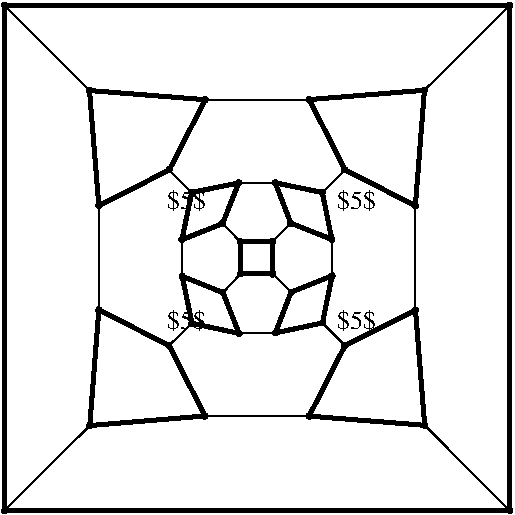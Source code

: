 #FIG 3.2
Portrait
Flush left
Inches
Letter  
100.00
Single
0
1200 2
# polyline
2 1 0 3 0 0 999 0 -1 0.000 0 0 0 0 0 2
	 7408 8904 7139 8375
# polyline
2 1 0 1 0 0 998 0 -1 4.000 0 0 0 0 0 2
	 8054 7975 7917 7839
# polyline
2 1 0 1 0 0 997 0 -1 4.000 0 0 0 0 0 2
	 8189 8905 7408 8904
# polyline
2 1 0 3 0 0 995 0 -1 0.000 0 0 0 0 0 2
	 8189 8905 8458 8377
# polyline
2 1 0 1 0 0 994 0 -1 4.000 0 0 0 0 0 2
	 8052 7458 7916 7595
# polyline
2 1 0 3 0 0 993 0 -1 0.000 0 0 0 0 0 2
	 9056 8974 8189 8905
# polyline
2 1 0 3 0 0 992 0 -1 0.000 0 0 0 0 0 2
	 7935 7155 8052 7458
# polyline
2 1 0 3 0 0 990 0 -1 0.000 0 0 0 0 0 2
	 8987 8110 9056 8974
# polyline
2 1 0 3 0 0 989 0 -1 0.000 0 0 0 0 0 2
	 8987 8110 8458 8377
# polyline
2 1 0 1 0 0 988 0 -1 4.000 0 0 0 0 0 2
	 7661 7156 7935 7155
# polyline
2 1 0 3 0 0 986 0 -1 0.000 0 0 0 0 0 2
	 7661 7156 7540 7461
# polyline
2 1 0 1 0 0 985 0 -1 4.000 0 0 0 0 0 2
	 8986 7327 8987 8110
# polyline
2 1 0 3 0 0 983 0 -1 0.000 0 0 0 0 0 2
	 8986 7327 8458 7058
# polyline
2 1 0 3 0 0 982 0 -1 0.000 0 0 0 0 0 2
	 7235 7582 7309 7228
# polyline
2 1 0 3 0 0 980 0 -1 0.000 0 0 0 0 0 2
	 7235 7582 7540 7461
# polyline
2 1 0 3 0 0 978 0 -1 0.000 0 0 0 0 0 2
	 9054 6461 8986 7327
# polyline
2 1 0 1 0 0 977 0 -1 4.000 0 0 0 0 0 2
	 7237 7856 7235 7582
# polyline
2 1 0 3 0 0 975 0 -1 0.000 0 0 0 0 0 2
	 7237 7856 7543 7979
# polyline
2 1 0 3 0 0 974 0 -1 0.000 0 0 0 0 0 2
	 8191 6531 9054 6461
# polyline
2 1 0 3 0 0 972 0 -1 0.000 0 0 0 0 0 2
	 8191 6531 8458 7058
# polyline
2 1 0 1 0 0 971 0 -1 4.000 0 0 0 0 0 2
	 7410 6532 8191 6531
# polyline
2 1 0 3 0 0 970 0 -1 0.000 0 0 0 0 0 2
	 7410 6532 7140 7059
# polyline
2 1 0 3 0 0 969 0 -1 0.000 0 0 0 0 0 2
	 7311 8209 7237 7856
# polyline
2 1 0 3 0 0 968 0 -1 0.000 0 0 0 0 0 2
	 6542 6463 7410 6532
# polyline
2 1 0 3 0 0 967 0 -1 0.000 0 0 0 0 0 2
	 7664 8285 7311 8209
# polyline
2 1 0 3 0 0 965 0 -1 0.000 0 0 0 0 0 2
	 7664 8285 7543 7979
# polyline
2 1 0 3 0 0 964 0 -1 0.000 0 0 0 0 0 2
	 6612 7327 6542 6463
# polyline
2 1 0 3 0 0 962 0 -1 0.000 0 0 0 0 0 2
	 6612 7327 7140 7059
# polyline
2 1 0 1 0 0 961 0 -1 4.000 0 0 0 0 0 2
	 7936 8281 7664 8285
# polyline
2 1 0 3 0 0 959 0 -1 0.000 0 0 0 0 0 2
	 7936 8281 8054 7975
# polyline
2 1 0 1 0 0 958 0 -1 4.000 0 0 0 0 0 2
	 6612 8109 6612 7327
# polyline
2 1 0 3 0 0 956 0 -1 0.000 0 0 0 0 0 2
	 6612 8109 7139 8375
# polyline
2 1 0 3 0 0 955 0 -1 0.000 0 0 0 0 0 2
	 8290 8206 7936 8281
# polyline
2 1 0 3 0 0 954 0 -1 0.000 0 0 0 0 0 2
	 6544 8976 6612 8109
# polyline
2 1 0 3 0 0 952 0 -1 0.000 0 0 0 0 0 2
	 6544 8976 7408 8904
# polyline
2 1 0 3 0 0 951 0 -1 0.000 0 0 0 0 0 2
	 8361 7853 8290 8206
# polyline
2 1 0 3 0 0 949 0 -1 0.000 0 0 0 0 0 2
	 8361 7853 8054 7975
# polyline
2 1 0 1 0 0 948 0 -1 4.000 0 0 0 0 0 2
	 5904 9614 6544 8976
# polyline
2 1 0 1 0 0 947 0 -1 4.000 0 0 0 0 0 2
	 8360 7580 8361 7853
# polyline
2 1 0 3 0 0 945 0 -1 0.000 0 0 0 0 0 2
	 8360 7580 8052 7458
# polyline
2 1 0 3 0 0 944 0 -1 0.000 0 0 0 0 0 2
	 7917 7839 7674 7839
# polyline
2 1 0 3 0 0 942 0 -1 0.000 0 0 0 0 0 2
	 9694 9614 5904 9614
# polyline
2 1 0 1 0 0 941 0 -1 4.000 0 0 0 0 0 2
	 9694 9614 9056 8974
# polyline
2 1 0 3 0 0 940 0 -1 0.000 0 0 0 0 0 2
	 8288 7228 8360 7580
# polyline
2 1 0 3 0 0 939 0 -1 0.000 0 0 0 0 0 2
	 8288 7228 7935 7155
# polyline
2 1 0 3 0 0 937 0 -1 0.000 0 0 0 0 0 2
	 7916 7595 7917 7839
# polyline
2 1 0 3 0 0 935 0 -1 0.000 0 0 0 0 0 2
	 9695 5823 9694 9614
# polyline
2 1 0 1 0 0 934 0 -1 4.000 0 0 0 0 0 2
	 9695 5823 9054 6461
# polyline
2 1 0 1 0 0 933 0 -1 0.000 0 0 0 0 0 2
	 7140 7059 7309 7228
# polyline
2 1 0 1 0 0 931 0 -1 0.000 0 0 0 0 0 2
	 8458 7058 8288 7228
# polyline
2 1 0 3 0 0 930 0 -1 0.000 0 0 0 0 0 2
	 7674 7598 7916 7595
# polyline
2 1 0 3 0 0 929 0 -1 0.000 0 0 0 0 0 2
	 7674 7598 7674 7839
# polyline
2 1 0 3 0 0 927 0 -1 0.000 0 0 0 0 0 2
	 5904 5823 9695 5823
# polyline
2 1 0 1 0 0 926 0 -1 4.000 0 0 0 0 0 2
	 5904 5823 6542 6463
# polyline
2 1 0 3 0 0 924 0 -1 0.000 0 0 0 0 0 2
	 5904 5823 5904 9614
# polyline
2 1 0 1 0 0 922 0 -1 0.000 0 0 0 0 0 2
	 7139 8375 7311 8209
# polyline
2 1 0 1 0 0 921 0 -1 4.000 0 0 0 0 0 2
	 7540 7461 7674 7598
# polyline
2 1 0 1 0 0 920 0 -1 0.000 0 0 0 0 0 2
	 8458 8377 8290 8206
# polyline
2 1 0 1 0 0 918 0 -1 4.000 0 0 0 0 0 2
	 7543 7979 7674 7839
# polyline
2 1 0 3 0 0 979 0 -1 0.000 0 0 0 0 0 2
	 7309 7228 7661 7156
# spline
3 4 0 0 0 0 916 0 20 4.000 0 0 0 22
	 7556 7965 7556 7965 7551 7962 7545 7960 7539 7960 7534 7962
	 7529 7965 7526 7970 7524 7975 7524 7981 7526 7987 7529 7992
	 7534 7996 7540 7997 7545 7997 7551 7996 7555 7991 7560 7987
	 7561 7981 7561 7976 7560 7970 7556 7965
	 0.000 0.000 0.000 -1.000 -1.000 -1.000 0.000 0.000
	 -1.000 -1.000 -1.000 0.000 0.000 -1.000 -1.000 -1.000
	 0.000 0.000 -1.000 -1.000 -1.000 0.000
# spline
3 4 0 1 0 0 914 0 -1 4.000 0 0 0 22
	 7556 7965 7556 7965 7551 7962 7545 7960 7539 7960 7534 7962
	 7529 7965 7526 7970 7524 7975 7524 7981 7526 7987 7529 7992
	 7534 7996 7540 7997 7545 7997 7551 7996 7555 7991 7560 7987
	 7561 7981 7561 7976 7560 7970 7556 7965
	 0.000 0.000 0.000 -1.000 -1.000 -1.000 0.000 0.000
	 -1.000 -1.000 -1.000 0.000 0.000 -1.000 -1.000 -1.000
	 0.000 0.000 -1.000 -1.000 -1.000 0.000
# spline
3 4 0 0 0 0 913 0 20 4.000 0 0 0 22
	 8471 8364 8471 8364 8466 8360 8461 8358 8455 8358 8449 8360
	 8444 8364 8441 8369 8439 8375 8439 8380 8441 8385 8445 8390
	 8450 8394 8455 8396 8460 8396 8466 8394 8471 8391 8475 8386
	 8477 8380 8477 8374 8475 8369 8471 8364
	 0.000 0.000 0.000 -1.000 -1.000 -1.000 0.000 0.000
	 -1.000 -1.000 -1.000 0.000 0.000 -1.000 -1.000 -1.000
	 0.000 0.000 -1.000 -1.000 -1.000 0.000
# spline
3 4 0 1 0 0 911 0 -1 4.000 0 0 0 22
	 8471 8364 8471 8364 8466 8360 8461 8358 8455 8358 8449 8360
	 8444 8364 8441 8369 8439 8375 8439 8380 8441 8385 8445 8390
	 8450 8394 8455 8396 8460 8396 8466 8394 8471 8391 8475 8386
	 8477 8380 8477 8374 8475 8369 8471 8364
	 0.000 0.000 0.000 -1.000 -1.000 -1.000 0.000 0.000
	 -1.000 -1.000 -1.000 0.000 0.000 -1.000 -1.000 -1.000
	 0.000 0.000 -1.000 -1.000 -1.000 0.000
# spline
3 4 0 0 0 0 910 0 20 4.000 0 0 0 22
	 7553 7448 7553 7448 7548 7444 7543 7442 7537 7443 7531 7444
	 7526 7448 7523 7453 7521 7458 7521 7464 7523 7469 7526 7474
	 7531 7478 7537 7479 7543 7480 7548 7478 7553 7474 7557 7469
	 7559 7465 7559 7457 7557 7453 7553 7448
	 0.000 0.000 0.000 -1.000 -1.000 -1.000 0.000 0.000
	 -1.000 -1.000 -1.000 0.000 0.000 -1.000 -1.000 -1.000
	 0.000 0.000 -1.000 -1.000 -1.000 0.000
# spline
3 4 0 1 0 0 908 0 -1 4.000 0 0 0 22
	 7553 7448 7553 7448 7548 7444 7543 7442 7537 7443 7531 7444
	 7526 7448 7523 7453 7521 7458 7521 7464 7523 7469 7526 7474
	 7531 7478 7537 7479 7543 7480 7548 7478 7553 7474 7557 7469
	 7559 7465 7559 7457 7557 7453 7553 7448
	 0.000 0.000 0.000 -1.000 -1.000 -1.000 0.000 0.000
	 -1.000 -1.000 -1.000 0.000 0.000 -1.000 -1.000 -1.000
	 0.000 0.000 -1.000 -1.000 -1.000 0.000
# spline
3 4 0 0 0 0 907 0 20 4.000 0 0 0 22
	 7152 8362 7152 8362 7147 8358 7142 8357 7136 8357 7130 8358
	 7125 8362 7122 8367 7120 8372 7120 8378 7122 8384 7125 8389
	 7130 8392 7136 8394 7142 8394 7147 8392 7152 8389 7156 8384
	 7157 8378 7157 8372 7156 8367 7152 8362
	 0.000 0.000 0.000 -1.000 -1.000 -1.000 0.000 0.000
	 -1.000 -1.000 -1.000 0.000 0.000 -1.000 -1.000 -1.000
	 0.000 0.000 -1.000 -1.000 -1.000 0.000
# spline
3 4 0 1 0 0 905 0 -1 4.000 0 0 0 22
	 7152 8362 7152 8362 7147 8358 7142 8357 7136 8357 7130 8358
	 7125 8362 7122 8367 7120 8372 7120 8378 7122 8384 7125 8389
	 7130 8392 7136 8394 7142 8394 7147 8392 7152 8389 7156 8384
	 7157 8378 7157 8372 7156 8367 7152 8362
	 0.000 0.000 0.000 -1.000 -1.000 -1.000 0.000 0.000
	 -1.000 -1.000 -1.000 0.000 0.000 -1.000 -1.000 -1.000
	 0.000 0.000 -1.000 -1.000 -1.000 0.000
# spline
3 4 0 0 0 0 904 0 20 4.000 0 0 0 22
	 5917 5810 5917 5810 5913 5807 5907 5804 5901 5804 5896 5807
	 5891 5811 5888 5815 5885 5821 5885 5826 5888 5832 5891 5836
	 5896 5840 5901 5842 5907 5842 5913 5840 5917 5837 5921 5832
	 5923 5826 5923 5821 5921 5815 5917 5810
	 0.000 0.000 0.000 -1.000 -1.000 -1.000 0.000 0.000
	 -1.000 -1.000 -1.000 0.000 0.000 -1.000 -1.000 -1.000
	 0.000 0.000 -1.000 -1.000 -1.000 0.000
# spline
3 4 0 1 0 0 902 0 -1 4.000 0 0 0 22
	 5917 5810 5917 5810 5913 5807 5907 5804 5901 5804 5896 5807
	 5891 5811 5888 5815 5885 5821 5885 5826 5888 5832 5891 5836
	 5896 5840 5901 5842 5907 5842 5913 5840 5917 5837 5921 5832
	 5923 5826 5923 5821 5921 5815 5917 5810
	 0.000 0.000 0.000 -1.000 -1.000 -1.000 0.000 0.000
	 -1.000 -1.000 -1.000 0.000 0.000 -1.000 -1.000 -1.000
	 0.000 0.000 -1.000 -1.000 -1.000 0.000
# spline
3 4 0 0 0 0 901 0 20 4.000 0 0 0 22
	 7688 7585 7688 7585 7683 7581 7678 7579 7671 7580 7666 7581
	 7661 7585 7657 7590 7656 7595 7656 7601 7657 7607 7661 7612
	 7666 7615 7671 7617 7677 7617 7683 7615 7688 7612 7691 7607
	 7693 7601 7693 7595 7691 7590 7688 7585
	 0.000 0.000 0.000 -1.000 -1.000 -1.000 0.000 0.000
	 -1.000 -1.000 -1.000 0.000 0.000 -1.000 -1.000 -1.000
	 0.000 0.000 -1.000 -1.000 -1.000 0.000
# spline
3 4 0 1 0 0 899 0 -1 4.000 0 0 0 22
	 7688 7585 7688 7585 7683 7581 7678 7579 7671 7580 7666 7581
	 7661 7585 7657 7590 7656 7595 7656 7601 7657 7607 7661 7612
	 7666 7615 7671 7617 7677 7617 7683 7615 7688 7612 7691 7607
	 7693 7601 7693 7595 7691 7590 7688 7585
	 0.000 0.000 0.000 -1.000 -1.000 -1.000 0.000 0.000
	 -1.000 -1.000 -1.000 0.000 0.000 -1.000 -1.000 -1.000
	 0.000 0.000 -1.000 -1.000 -1.000 0.000
# spline
3 4 0 0 0 0 898 0 20 4.000 0 0 0 22
	 8471 7045 8471 7045 8466 7041 8460 7040 8455 7040 8450 7042
	 8445 7045 8441 7050 8439 7055 8439 7061 8441 7066 8444 7071
	 8449 7075 8455 7077 8461 7077 8466 7075 8471 7071 8475 7066
	 8477 7061 8477 7056 8475 7049 8471 7045
	 0.000 0.000 0.000 -1.000 -1.000 -1.000 0.000 0.000
	 -1.000 -1.000 -1.000 0.000 0.000 -1.000 -1.000 -1.000
	 0.000 0.000 -1.000 -1.000 -1.000 0.000
# spline
3 4 0 1 0 0 896 0 -1 4.000 0 0 0 22
	 8471 7045 8471 7045 8466 7041 8460 7040 8455 7040 8450 7042
	 8445 7045 8441 7050 8439 7055 8439 7061 8441 7066 8444 7071
	 8449 7075 8455 7077 8461 7077 8466 7075 8471 7071 8475 7066
	 8477 7061 8477 7056 8475 7049 8471 7045
	 0.000 0.000 0.000 -1.000 -1.000 -1.000 0.000 0.000
	 -1.000 -1.000 -1.000 0.000 0.000 -1.000 -1.000 -1.000
	 0.000 0.000 -1.000 -1.000 -1.000 0.000
# spline
3 4 0 0 0 0 895 0 20 4.000 0 0 0 22
	 7154 7045 7154 7045 7149 7042 7143 7039 7137 7039 7132 7042
	 7127 7045 7123 7050 7121 7055 7121 7061 7124 7066 7128 7071
	 7132 7075 7137 7077 7143 7077 7148 7075 7153 7071 7157 7066
	 7159 7061 7159 7055 7157 7050 7154 7045
	 0.000 0.000 0.000 -1.000 -1.000 -1.000 0.000 0.000
	 -1.000 -1.000 -1.000 0.000 0.000 -1.000 -1.000 -1.000
	 0.000 0.000 -1.000 -1.000 -1.000 0.000
# spline
3 4 0 1 0 0 893 0 -1 4.000 0 0 0 22
	 7154 7045 7154 7045 7149 7042 7143 7039 7137 7039 7132 7042
	 7127 7045 7123 7050 7121 7055 7121 7061 7124 7066 7128 7071
	 7132 7075 7137 7077 7143 7077 7148 7075 7153 7071 7157 7066
	 7159 7061 7159 7055 7157 7050 7154 7045
	 0.000 0.000 0.000 -1.000 -1.000 -1.000 0.000 0.000
	 -1.000 -1.000 -1.000 0.000 0.000 -1.000 -1.000 -1.000
	 0.000 0.000 -1.000 -1.000 -1.000 0.000
# spline
3 4 0 0 0 0 892 0 20 4.000 0 0 0 22
	 9708 5811 9708 5811 9703 5807 9697 5804 9692 5804 9686 5807
	 9682 5810 9678 5815 9675 5821 9675 5826 9678 5832 9682 5837
	 9686 5840 9692 5842 9697 5842 9703 5840 9708 5836 9711 5832
	 9713 5826 9713 5821 9711 5815 9708 5811
	 0.000 0.000 0.000 -1.000 -1.000 -1.000 0.000 0.000
	 -1.000 -1.000 -1.000 0.000 0.000 -1.000 -1.000 -1.000
	 0.000 0.000 -1.000 -1.000 -1.000 0.000
# spline
3 4 0 1 0 0 890 0 -1 4.000 0 0 0 22
	 9708 5811 9708 5811 9703 5807 9697 5804 9692 5804 9686 5807
	 9682 5810 9678 5815 9675 5821 9675 5826 9678 5832 9682 5837
	 9686 5840 9692 5842 9697 5842 9703 5840 9708 5836 9711 5832
	 9713 5826 9713 5821 9711 5815 9708 5811
	 0.000 0.000 0.000 -1.000 -1.000 -1.000 0.000 0.000
	 -1.000 -1.000 -1.000 0.000 0.000 -1.000 -1.000 -1.000
	 0.000 0.000 -1.000 -1.000 -1.000 0.000
# spline
3 4 0 0 0 0 889 0 20 4.000 0 0 0 22
	 7929 7582 7929 7582 7924 7578 7919 7577 7913 7577 7907 7578
	 7903 7582 7899 7587 7898 7593 7898 7598 7899 7604 7903 7609
	 7907 7612 7913 7614 7919 7614 7924 7612 7929 7609 7933 7604
	 7934 7598 7934 7593 7933 7587 7929 7582
	 0.000 0.000 0.000 -1.000 -1.000 -1.000 0.000 0.000
	 -1.000 -1.000 -1.000 0.000 0.000 -1.000 -1.000 -1.000
	 0.000 0.000 -1.000 -1.000 -1.000 0.000
# spline
3 4 0 1 0 0 887 0 -1 4.000 0 0 0 22
	 7929 7582 7929 7582 7924 7578 7919 7577 7913 7577 7907 7578
	 7903 7582 7899 7587 7898 7593 7898 7598 7899 7604 7903 7609
	 7907 7612 7913 7614 7919 7614 7924 7612 7929 7609 7933 7604
	 7934 7598 7934 7593 7933 7587 7929 7582
	 0.000 0.000 0.000 -1.000 -1.000 -1.000 0.000 0.000
	 -1.000 -1.000 -1.000 0.000 0.000 -1.000 -1.000 -1.000
	 0.000 0.000 -1.000 -1.000 -1.000 0.000
# spline
3 4 0 0 0 0 886 0 20 4.000 0 0 0 22
	 8301 7214 8301 7214 8296 7211 8291 7209 8285 7209 8279 7211
	 8274 7214 8271 7219 8270 7225 8270 7230 8271 7236 8274 7241
	 8279 7245 8285 7246 8291 7247 8296 7245 8301 7241 8305 7236
	 8307 7231 8306 7225 8305 7219 8301 7214
	 0.000 0.000 0.000 -1.000 -1.000 -1.000 0.000 0.000
	 -1.000 -1.000 -1.000 0.000 0.000 -1.000 -1.000 -1.000
	 0.000 0.000 -1.000 -1.000 -1.000 0.000
# spline
3 4 0 1 0 0 884 0 -1 4.000 0 0 0 22
	 8301 7214 8301 7214 8296 7211 8291 7209 8285 7209 8279 7211
	 8274 7214 8271 7219 8270 7225 8270 7230 8271 7236 8274 7241
	 8279 7245 8285 7246 8291 7247 8296 7245 8301 7241 8305 7236
	 8307 7231 8306 7225 8305 7219 8301 7214
	 0.000 0.000 0.000 -1.000 -1.000 -1.000 0.000 0.000
	 -1.000 -1.000 -1.000 0.000 0.000 -1.000 -1.000 -1.000
	 0.000 0.000 -1.000 -1.000 -1.000 0.000
# spline
3 4 0 0 0 0 883 0 20 4.000 0 0 0 22
	 9708 9601 9708 9601 9703 9597 9697 9594 9692 9594 9686 9597
	 9681 9601 9678 9605 9675 9611 9675 9616 9678 9622 9682 9627
	 9686 9630 9692 9633 9697 9633 9703 9630 9707 9627 9711 9622
	 9713 9616 9713 9611 9711 9605 9708 9601
	 0.000 0.000 0.000 -1.000 -1.000 -1.000 0.000 0.000
	 -1.000 -1.000 -1.000 0.000 0.000 -1.000 -1.000 -1.000
	 0.000 0.000 -1.000 -1.000 -1.000 0.000
# spline
3 4 0 1 0 0 881 0 -1 4.000 0 0 0 22
	 9708 9601 9708 9601 9703 9597 9697 9594 9692 9594 9686 9597
	 9681 9601 9678 9605 9675 9611 9675 9616 9678 9622 9682 9627
	 9686 9630 9692 9633 9697 9633 9703 9630 9707 9627 9711 9622
	 9713 9616 9713 9611 9711 9605 9708 9601
	 0.000 0.000 0.000 -1.000 -1.000 -1.000 0.000 0.000
	 -1.000 -1.000 -1.000 0.000 0.000 -1.000 -1.000 -1.000
	 0.000 0.000 -1.000 -1.000 -1.000 0.000
# spline
3 4 0 0 0 0 880 0 20 4.000 0 0 0 22
	 7688 7825 7688 7825 7683 7822 7677 7820 7671 7820 7666 7822
	 7661 7825 7657 7830 7656 7836 7656 7841 7657 7847 7661 7852
	 7666 7856 7671 7857 7677 7857 7683 7856 7688 7852 7691 7847
	 7693 7841 7693 7836 7691 7830 7688 7825
	 0.000 0.000 0.000 -1.000 -1.000 -1.000 0.000 0.000
	 -1.000 -1.000 -1.000 0.000 0.000 -1.000 -1.000 -1.000
	 0.000 0.000 -1.000 -1.000 -1.000 0.000
# spline
3 4 0 1 0 0 878 0 -1 4.000 0 0 0 22
	 7688 7825 7688 7825 7683 7822 7677 7820 7671 7820 7666 7822
	 7661 7825 7657 7830 7656 7836 7656 7841 7657 7847 7661 7852
	 7666 7856 7671 7857 7677 7857 7683 7856 7688 7852 7691 7847
	 7693 7841 7693 7836 7691 7830 7688 7825
	 0.000 0.000 0.000 -1.000 -1.000 -1.000 0.000 0.000
	 -1.000 -1.000 -1.000 0.000 0.000 -1.000 -1.000 -1.000
	 0.000 0.000 -1.000 -1.000 -1.000 0.000
# spline
3 4 0 0 0 0 877 0 20 4.000 0 0 0 22
	 7930 7826 7930 7826 7925 7822 7920 7819 7914 7819 7908 7822
	 7903 7826 7900 7831 7898 7836 7898 7841 7900 7848 7904 7852
	 7908 7856 7914 7858 7920 7858 7925 7856 7929 7852 7934 7848
	 7936 7841 7936 7836 7934 7831 7930 7826
	 0.000 0.000 0.000 -1.000 -1.000 -1.000 0.000 0.000
	 -1.000 -1.000 -1.000 0.000 0.000 -1.000 -1.000 -1.000
	 0.000 0.000 -1.000 -1.000 -1.000 0.000
# spline
3 4 0 1 0 0 875 0 -1 4.000 0 0 0 22
	 7930 7826 7930 7826 7925 7822 7920 7819 7914 7819 7908 7822
	 7903 7826 7900 7831 7898 7836 7898 7841 7900 7848 7904 7852
	 7908 7856 7914 7858 7920 7858 7925 7856 7929 7852 7934 7848
	 7936 7841 7936 7836 7934 7831 7930 7826
	 0.000 0.000 0.000 -1.000 -1.000 -1.000 0.000 0.000
	 -1.000 -1.000 -1.000 0.000 0.000 -1.000 -1.000 -1.000
	 0.000 0.000 -1.000 -1.000 -1.000 0.000
# spline
3 4 0 0 0 0 874 0 20 4.000 0 0 0 22
	 8373 7566 8373 7566 8369 7563 8363 7561 8357 7561 8352 7563
	 8347 7566 8343 7571 8342 7577 8342 7583 8343 7588 8347 7593
	 8352 7597 8357 7598 8363 7598 8369 7597 8373 7593 8377 7588
	 8378 7583 8378 7577 8377 7571 8373 7566
	 0.000 0.000 0.000 -1.000 -1.000 -1.000 0.000 0.000
	 -1.000 -1.000 -1.000 0.000 0.000 -1.000 -1.000 -1.000
	 0.000 0.000 -1.000 -1.000 -1.000 0.000
# spline
3 4 0 1 0 0 872 0 -1 4.000 0 0 0 22
	 8373 7566 8373 7566 8369 7563 8363 7561 8357 7561 8352 7563
	 8347 7566 8343 7571 8342 7577 8342 7583 8343 7588 8347 7593
	 8352 7597 8357 7598 8363 7598 8369 7597 8373 7593 8377 7588
	 8378 7583 8378 7577 8377 7571 8373 7566
	 0.000 0.000 0.000 -1.000 -1.000 -1.000 0.000 0.000
	 -1.000 -1.000 -1.000 0.000 0.000 -1.000 -1.000 -1.000
	 0.000 0.000 -1.000 -1.000 -1.000 0.000
# spline
3 4 0 0 0 0 871 0 20 4.000 0 0 0 22
	 5918 9601 5918 9601 5913 9597 5907 9594 5901 9594 5896 9597
	 5891 9601 5888 9605 5885 9611 5885 9616 5888 9622 5892 9627
	 5896 9630 5901 9633 5907 9633 5913 9630 5917 9627 5921 9622
	 5923 9616 5923 9611 5921 9605 5918 9601
	 0.000 0.000 0.000 -1.000 -1.000 -1.000 0.000 0.000
	 -1.000 -1.000 -1.000 0.000 0.000 -1.000 -1.000 -1.000
	 0.000 0.000 -1.000 -1.000 -1.000 0.000
# spline
3 4 0 1 0 0 869 0 -1 4.000 0 0 0 22
	 5918 9601 5918 9601 5913 9597 5907 9594 5901 9594 5896 9597
	 5891 9601 5888 9605 5885 9611 5885 9616 5888 9622 5892 9627
	 5896 9630 5901 9633 5907 9633 5913 9630 5917 9627 5921 9622
	 5923 9616 5923 9611 5921 9605 5918 9601
	 0.000 0.000 0.000 -1.000 -1.000 -1.000 0.000 0.000
	 -1.000 -1.000 -1.000 0.000 0.000 -1.000 -1.000 -1.000
	 0.000 0.000 -1.000 -1.000 -1.000 0.000
# spline
3 4 0 0 0 0 868 0 20 4.000 0 0 0 22
	 8375 7839 8375 7839 8370 7836 8364 7834 8359 7834 8353 7836
	 8348 7839 8344 7844 8343 7850 8342 7856 8344 7861 8348 7866
	 8353 7870 8358 7872 8365 7872 8370 7870 8375 7866 8378 7861
	 8381 7856 8380 7850 8378 7844 8375 7839
	 0.000 0.000 0.000 -1.000 -1.000 -1.000 0.000 0.000
	 -1.000 -1.000 -1.000 0.000 0.000 -1.000 -1.000 -1.000
	 0.000 0.000 -1.000 -1.000 -1.000 0.000
# spline
3 4 0 1 0 0 866 0 -1 4.000 0 0 0 22
	 8375 7839 8375 7839 8370 7836 8364 7834 8359 7834 8353 7836
	 8348 7839 8344 7844 8343 7850 8342 7856 8344 7861 8348 7866
	 8353 7870 8358 7872 8365 7872 8370 7870 8375 7866 8378 7861
	 8381 7856 8380 7850 8378 7844 8375 7839
	 0.000 0.000 0.000 -1.000 -1.000 -1.000 0.000 0.000
	 -1.000 -1.000 -1.000 0.000 0.000 -1.000 -1.000 -1.000
	 0.000 0.000 -1.000 -1.000 -1.000 0.000
# spline
3 4 0 0 0 0 865 0 20 4.000 0 0 0 22
	 6558 8962 6558 8962 6553 8959 6548 8957 6541 8957 6536 8959
	 6531 8962 6527 8967 6526 8973 6526 8978 6527 8984 6531 8989
	 6536 8993 6541 8994 6547 8994 6553 8993 6558 8989 6561 8984
	 6563 8978 6563 8972 6561 8967 6558 8962
	 0.000 0.000 0.000 -1.000 -1.000 -1.000 0.000 0.000
	 -1.000 -1.000 -1.000 0.000 0.000 -1.000 -1.000 -1.000
	 0.000 0.000 -1.000 -1.000 -1.000 0.000
# spline
3 4 0 1 0 0 863 0 -1 4.000 0 0 0 22
	 6558 8962 6558 8962 6553 8959 6548 8957 6541 8957 6536 8959
	 6531 8962 6527 8967 6526 8973 6526 8978 6527 8984 6531 8989
	 6536 8993 6541 8994 6547 8994 6553 8993 6558 8989 6561 8984
	 6563 8978 6563 8972 6561 8967 6558 8962
	 0.000 0.000 0.000 -1.000 -1.000 -1.000 0.000 0.000
	 -1.000 -1.000 -1.000 0.000 0.000 -1.000 -1.000 -1.000
	 0.000 0.000 -1.000 -1.000 -1.000 0.000
# spline
3 4 0 0 0 0 862 0 20 4.000 0 0 0 22
	 8303 8192 8303 8192 8299 8189 8293 8187 8287 8187 8282 8189
	 8277 8193 8273 8197 8272 8203 8272 8208 8273 8214 8277 8219
	 8282 8223 8288 8225 8294 8225 8299 8223 8303 8219 8307 8214
	 8309 8209 8309 8203 8307 8197 8303 8192
	 0.000 0.000 0.000 -1.000 -1.000 -1.000 0.000 0.000
	 -1.000 -1.000 -1.000 0.000 0.000 -1.000 -1.000 -1.000
	 0.000 0.000 -1.000 -1.000 -1.000 0.000
# spline
3 4 0 1 0 0 860 0 -1 4.000 0 0 0 22
	 8303 8192 8303 8192 8299 8189 8293 8187 8287 8187 8282 8189
	 8277 8193 8273 8197 8272 8203 8272 8208 8273 8214 8277 8219
	 8282 8223 8288 8225 8294 8225 8299 8223 8303 8219 8307 8214
	 8309 8209 8309 8203 8307 8197 8303 8192
	 0.000 0.000 0.000 -1.000 -1.000 -1.000 0.000 0.000
	 -1.000 -1.000 -1.000 0.000 0.000 -1.000 -1.000 -1.000
	 0.000 0.000 -1.000 -1.000 -1.000 0.000
# spline
3 4 0 0 0 0 859 0 20 4.000 0 0 0 22
	 6625 8095 6625 8095 6621 8092 6616 8090 6610 8090 6604 8092
	 6599 8096 6595 8100 6594 8106 6594 8112 6596 8116 6599 8121
	 6604 8125 6610 8128 6616 8128 6621 8126 6625 8122 6629 8117
	 6632 8112 6632 8106 6629 8100 6625 8095
	 0.000 0.000 0.000 -1.000 -1.000 -1.000 0.000 0.000
	 -1.000 -1.000 -1.000 0.000 0.000 -1.000 -1.000 -1.000
	 0.000 0.000 -1.000 -1.000 -1.000 0.000
# spline
3 4 0 1 0 0 857 0 -1 4.000 0 0 0 22
	 6625 8095 6625 8095 6621 8092 6616 8090 6610 8090 6604 8092
	 6599 8096 6595 8100 6594 8106 6594 8112 6596 8116 6599 8121
	 6604 8125 6610 8128 6616 8128 6621 8126 6625 8122 6629 8117
	 6632 8112 6632 8106 6629 8100 6625 8095
	 0.000 0.000 0.000 -1.000 -1.000 -1.000 0.000 0.000
	 -1.000 -1.000 -1.000 0.000 0.000 -1.000 -1.000 -1.000
	 0.000 0.000 -1.000 -1.000 -1.000 0.000
# spline
3 4 0 0 0 0 856 0 20 4.000 0 0 0 22
	 7950 8267 7950 8267 7945 8264 7939 8262 7934 8262 7929 8264
	 7924 8268 7920 8273 7918 8278 7918 8283 7920 8289 7923 8294
	 7928 8297 7934 8300 7940 8300 7945 8297 7950 8294 7953 8289
	 7956 8284 7956 8278 7953 8272 7950 8267
	 0.000 0.000 0.000 -1.000 -1.000 -1.000 0.000 0.000
	 -1.000 -1.000 -1.000 0.000 0.000 -1.000 -1.000 -1.000
	 0.000 0.000 -1.000 -1.000 -1.000 0.000
# spline
3 4 0 1 0 0 854 0 -1 4.000 0 0 0 22
	 7950 8267 7950 8267 7945 8264 7939 8262 7934 8262 7929 8264
	 7924 8268 7920 8273 7918 8278 7918 8283 7920 8289 7923 8294
	 7928 8297 7934 8300 7940 8300 7945 8297 7950 8294 7953 8289
	 7956 8284 7956 8278 7953 8272 7950 8267
	 0.000 0.000 0.000 -1.000 -1.000 -1.000 0.000 0.000
	 -1.000 -1.000 -1.000 0.000 0.000 -1.000 -1.000 -1.000
	 0.000 0.000 -1.000 -1.000 -1.000 0.000
# spline
3 4 0 0 0 0 853 0 20 4.000 0 0 0 22
	 6625 7313 6625 7313 6621 7310 6616 7308 6610 7308 6604 7310
	 6599 7313 6595 7318 6594 7324 6594 7329 6595 7335 6599 7339
	 6604 7344 6609 7345 6615 7345 6621 7344 6625 7340 6629 7335
	 6631 7329 6631 7323 6629 7318 6625 7313
	 0.000 0.000 0.000 -1.000 -1.000 -1.000 0.000 0.000
	 -1.000 -1.000 -1.000 0.000 0.000 -1.000 -1.000 -1.000
	 0.000 0.000 -1.000 -1.000 -1.000 0.000
# spline
3 4 0 1 0 0 851 0 -1 4.000 0 0 0 22
	 6625 7313 6625 7313 6621 7310 6616 7308 6610 7308 6604 7310
	 6599 7313 6595 7318 6594 7324 6594 7329 6595 7335 6599 7339
	 6604 7344 6609 7345 6615 7345 6621 7344 6625 7340 6629 7335
	 6631 7329 6631 7323 6629 7318 6625 7313
	 0.000 0.000 0.000 -1.000 -1.000 -1.000 0.000 0.000
	 -1.000 -1.000 -1.000 0.000 0.000 -1.000 -1.000 -1.000
	 0.000 0.000 -1.000 -1.000 -1.000 0.000
# spline
3 4 0 0 0 0 850 0 20 4.000 0 0 0 22
	 7678 8272 7678 8272 7673 8269 7668 8266 7661 8266 7656 8269
	 7651 8272 7647 8277 7645 8282 7646 8288 7647 8294 7651 8299
	 7656 8302 7661 8304 7667 8304 7673 8302 7678 8299 7681 8294
	 7683 8288 7683 8282 7681 8277 7678 8272
	 0.000 0.000 0.000 -1.000 -1.000 -1.000 0.000 0.000
	 -1.000 -1.000 -1.000 0.000 0.000 -1.000 -1.000 -1.000
	 0.000 0.000 -1.000 -1.000 -1.000 0.000
# spline
3 4 0 1 0 0 848 0 -1 4.000 0 0 0 22
	 7678 8272 7678 8272 7673 8269 7668 8266 7661 8266 7656 8269
	 7651 8272 7647 8277 7645 8282 7646 8288 7647 8294 7651 8299
	 7656 8302 7661 8304 7667 8304 7673 8302 7678 8299 7681 8294
	 7683 8288 7683 8282 7681 8277 7678 8272
	 0.000 0.000 0.000 -1.000 -1.000 -1.000 0.000 0.000
	 -1.000 -1.000 -1.000 0.000 0.000 -1.000 -1.000 -1.000
	 0.000 0.000 -1.000 -1.000 -1.000 0.000
# spline
3 4 0 0 0 0 847 0 20 4.000 0 0 0 22
	 6555 6450 6555 6450 6551 6446 6545 6445 6539 6445 6534 6446
	 6529 6450 6525 6455 6524 6460 6524 6466 6525 6472 6529 6477
	 6534 6480 6539 6482 6545 6482 6551 6480 6555 6477 6559 6472
	 6560 6466 6560 6460 6559 6455 6555 6450
	 0.000 0.000 0.000 -1.000 -1.000 -1.000 0.000 0.000
	 -1.000 -1.000 -1.000 0.000 0.000 -1.000 -1.000 -1.000
	 0.000 0.000 -1.000 -1.000 -1.000 0.000
# spline
3 4 0 1 0 0 845 0 -1 4.000 0 0 0 22
	 6555 6450 6555 6450 6551 6446 6545 6445 6539 6445 6534 6446
	 6529 6450 6525 6455 6524 6460 6524 6466 6525 6472 6529 6477
	 6534 6480 6539 6482 6545 6482 6551 6480 6555 6477 6559 6472
	 6560 6466 6560 6460 6559 6455 6555 6450
	 0.000 0.000 0.000 -1.000 -1.000 -1.000 0.000 0.000
	 -1.000 -1.000 -1.000 0.000 0.000 -1.000 -1.000 -1.000
	 0.000 0.000 -1.000 -1.000 -1.000 0.000
# spline
3 4 0 0 0 0 844 0 20 4.000 0 0 0 22
	 7323 8196 7323 8196 7319 8192 7314 8191 7308 8191 7302 8192
	 7297 8196 7294 8201 7292 8207 7292 8213 7294 8218 7297 8223
	 7302 8226 7307 8228 7313 8228 7319 8226 7324 8223 7328 8218
	 7329 8212 7329 8206 7328 8201 7323 8196
	 0.000 0.000 0.000 -1.000 -1.000 -1.000 0.000 0.000
	 -1.000 -1.000 -1.000 0.000 0.000 -1.000 -1.000 -1.000
	 0.000 0.000 -1.000 -1.000 -1.000 0.000
# spline
3 4 0 1 0 0 842 0 -1 4.000 0 0 0 22
	 7323 8196 7323 8196 7319 8192 7314 8191 7308 8191 7302 8192
	 7297 8196 7294 8201 7292 8207 7292 8213 7294 8218 7297 8223
	 7302 8226 7307 8228 7313 8228 7319 8226 7324 8223 7328 8218
	 7329 8212 7329 8206 7328 8201 7323 8196
	 0.000 0.000 0.000 -1.000 -1.000 -1.000 0.000 0.000
	 -1.000 -1.000 -1.000 0.000 0.000 -1.000 -1.000 -1.000
	 0.000 0.000 -1.000 -1.000 -1.000 0.000
# spline
3 4 0 0 0 0 841 0 20 4.000 0 0 0 22
	 7423 6518 7423 6518 7418 6515 7413 6513 7406 6513 7401 6515
	 7396 6518 7393 6523 7391 6528 7391 6535 7393 6540 7396 6545
	 7401 6549 7407 6550 7413 6550 7418 6549 7423 6545 7427 6540
	 7428 6535 7428 6529 7427 6523 7423 6518
	 0.000 0.000 0.000 -1.000 -1.000 -1.000 0.000 0.000
	 -1.000 -1.000 -1.000 0.000 0.000 -1.000 -1.000 -1.000
	 0.000 0.000 -1.000 -1.000 -1.000 0.000
# spline
3 4 0 1 0 0 839 0 -1 4.000 0 0 0 22
	 7423 6518 7423 6518 7418 6515 7413 6513 7406 6513 7401 6515
	 7396 6518 7393 6523 7391 6528 7391 6535 7393 6540 7396 6545
	 7401 6549 7407 6550 7413 6550 7418 6549 7423 6545 7427 6540
	 7428 6535 7428 6529 7427 6523 7423 6518
	 0.000 0.000 0.000 -1.000 -1.000 -1.000 0.000 0.000
	 -1.000 -1.000 -1.000 0.000 0.000 -1.000 -1.000 -1.000
	 0.000 0.000 -1.000 -1.000 -1.000 0.000
# spline
3 4 0 0 0 0 838 0 20 4.000 0 0 0 22
	 8204 6518 8204 6518 8200 6514 8194 6513 8188 6513 8183 6514
	 8178 6518 8174 6523 8173 6528 8173 6534 8174 6540 8178 6545
	 8183 6548 8188 6550 8194 6550 8200 6548 8204 6545 8208 6540
	 8209 6534 8209 6528 8208 6523 8204 6518
	 0.000 0.000 0.000 -1.000 -1.000 -1.000 0.000 0.000
	 -1.000 -1.000 -1.000 0.000 0.000 -1.000 -1.000 -1.000
	 0.000 0.000 -1.000 -1.000 -1.000 0.000
# spline
3 4 0 1 0 0 836 0 -1 4.000 0 0 0 22
	 8204 6518 8204 6518 8200 6514 8194 6513 8188 6513 8183 6514
	 8178 6518 8174 6523 8173 6528 8173 6534 8174 6540 8178 6545
	 8183 6548 8188 6550 8194 6550 8200 6548 8204 6545 8208 6540
	 8209 6534 8209 6528 8208 6523 8204 6518
	 0.000 0.000 0.000 -1.000 -1.000 -1.000 0.000 0.000
	 -1.000 -1.000 -1.000 0.000 0.000 -1.000 -1.000 -1.000
	 0.000 0.000 -1.000 -1.000 -1.000 0.000
# spline
3 4 0 0 0 0 835 0 20 4.000 0 0 0 22
	 7251 7842 7251 7842 7246 7839 7240 7837 7234 7837 7229 7839
	 7224 7842 7220 7847 7219 7853 7219 7858 7220 7864 7224 7869
	 7229 7873 7234 7874 7240 7874 7246 7873 7251 7869 7254 7864
	 7256 7858 7256 7853 7254 7847 7251 7842
	 0.000 0.000 0.000 -1.000 -1.000 -1.000 0.000 0.000
	 -1.000 -1.000 -1.000 0.000 0.000 -1.000 -1.000 -1.000
	 0.000 0.000 -1.000 -1.000 -1.000 0.000
# spline
3 4 0 1 0 0 833 0 -1 4.000 0 0 0 22
	 7251 7842 7251 7842 7246 7839 7240 7837 7234 7837 7229 7839
	 7224 7842 7220 7847 7219 7853 7219 7858 7220 7864 7224 7869
	 7229 7873 7234 7874 7240 7874 7246 7873 7251 7869 7254 7864
	 7256 7858 7256 7853 7254 7847 7251 7842
	 0.000 0.000 0.000 -1.000 -1.000 -1.000 0.000 0.000
	 -1.000 -1.000 -1.000 0.000 0.000 -1.000 -1.000 -1.000
	 0.000 0.000 -1.000 -1.000 -1.000 0.000
# spline
3 4 0 0 0 0 832 0 20 4.000 0 0 0 22
	 9068 6448 9068 6448 9063 6444 9057 6443 9052 6443 9046 6444
	 9041 6448 9037 6453 9036 6458 9036 6464 9037 6470 9041 6475
	 9046 6478 9052 6480 9057 6480 9063 6478 9068 6475 9071 6470
	 9073 6464 9073 6458 9071 6453 9068 6448
	 0.000 0.000 0.000 -1.000 -1.000 -1.000 0.000 0.000
	 -1.000 -1.000 -1.000 0.000 0.000 -1.000 -1.000 -1.000
	 0.000 0.000 -1.000 -1.000 -1.000 0.000
# spline
3 4 0 1 0 0 830 0 -1 4.000 0 0 0 22
	 9068 6448 9068 6448 9063 6444 9057 6443 9052 6443 9046 6444
	 9041 6448 9037 6453 9036 6458 9036 6464 9037 6470 9041 6475
	 9046 6478 9052 6480 9057 6480 9063 6478 9068 6475 9071 6470
	 9073 6464 9073 6458 9071 6453 9068 6448
	 0.000 0.000 0.000 -1.000 -1.000 -1.000 0.000 0.000
	 -1.000 -1.000 -1.000 0.000 0.000 -1.000 -1.000 -1.000
	 0.000 0.000 -1.000 -1.000 -1.000 0.000
# spline
3 4 0 0 0 0 829 0 20 4.000 0 0 0 22
	 7322 7215 7322 7215 7317 7211 7311 7210 7306 7210 7300 7211
	 7295 7215 7292 7220 7290 7226 7290 7231 7292 7237 7295 7242
	 7300 7245 7306 7247 7311 7247 7317 7245 7322 7242 7326 7237
	 7327 7231 7327 7226 7326 7220 7322 7215
	 0.000 0.000 0.000 -1.000 -1.000 -1.000 0.000 0.000
	 -1.000 -1.000 -1.000 0.000 0.000 -1.000 -1.000 -1.000
	 0.000 0.000 -1.000 -1.000 -1.000 0.000
# spline
3 4 0 1 0 0 827 0 -1 4.000 0 0 0 22
	 7322 7215 7322 7215 7317 7211 7311 7210 7306 7210 7300 7211
	 7295 7215 7292 7220 7290 7226 7290 7231 7292 7237 7295 7242
	 7300 7245 7306 7247 7311 7247 7317 7245 7322 7242 7326 7237
	 7327 7231 7327 7226 7326 7220 7322 7215
	 0.000 0.000 0.000 -1.000 -1.000 -1.000 0.000 0.000
	 -1.000 -1.000 -1.000 0.000 0.000 -1.000 -1.000 -1.000
	 0.000 0.000 -1.000 -1.000 -1.000 0.000
# spline
3 4 0 0 0 0 826 0 20 4.000 0 0 0 22
	 7248 7568 7248 7568 7244 7565 7238 7564 7232 7564 7227 7565
	 7222 7568 7218 7573 7217 7579 7217 7585 7218 7590 7222 7595
	 7227 7599 7232 7600 7238 7600 7244 7599 7248 7595 7252 7590
	 7253 7585 7253 7579 7252 7573 7248 7568
	 0.000 0.000 0.000 -1.000 -1.000 -1.000 0.000 0.000
	 -1.000 -1.000 -1.000 0.000 0.000 -1.000 -1.000 -1.000
	 0.000 0.000 -1.000 -1.000 -1.000 0.000
# spline
3 4 0 1 0 0 824 0 -1 4.000 0 0 0 22
	 7248 7568 7248 7568 7244 7565 7238 7564 7232 7564 7227 7565
	 7222 7568 7218 7573 7217 7579 7217 7585 7218 7590 7222 7595
	 7227 7599 7232 7600 7238 7600 7244 7599 7248 7595 7252 7590
	 7253 7585 7253 7579 7252 7573 7248 7568
	 0.000 0.000 0.000 -1.000 -1.000 -1.000 0.000 0.000
	 -1.000 -1.000 -1.000 0.000 0.000 -1.000 -1.000 -1.000
	 0.000 0.000 -1.000 -1.000 -1.000 0.000
# spline
3 4 0 0 0 0 823 0 20 4.000 0 0 0 22
	 8999 7314 8999 7314 8994 7310 8989 7309 8983 7309 8977 7310
	 8972 7314 8969 7319 8967 7325 8967 7331 8969 7336 8972 7341
	 8977 7344 8982 7346 8989 7346 8994 7344 8999 7341 9003 7336
	 9004 7330 9004 7325 9003 7319 8999 7314
	 0.000 0.000 0.000 -1.000 -1.000 -1.000 0.000 0.000
	 -1.000 -1.000 -1.000 0.000 0.000 -1.000 -1.000 -1.000
	 0.000 0.000 -1.000 -1.000 -1.000 0.000
# spline
3 4 0 1 0 0 821 0 -1 4.000 0 0 0 22
	 8999 7314 8999 7314 8994 7310 8989 7309 8983 7309 8977 7310
	 8972 7314 8969 7319 8967 7325 8967 7331 8969 7336 8972 7341
	 8977 7344 8982 7346 8989 7346 8994 7344 8999 7341 9003 7336
	 9004 7330 9004 7325 9003 7319 8999 7314
	 0.000 0.000 0.000 -1.000 -1.000 -1.000 0.000 0.000
	 -1.000 -1.000 -1.000 0.000 0.000 -1.000 -1.000 -1.000
	 0.000 0.000 -1.000 -1.000 -1.000 0.000
# spline
3 4 0 0 0 0 820 0 20 4.000 0 0 0 22
	 7675 7142 7675 7142 7670 7139 7664 7137 7659 7137 7653 7139
	 7648 7142 7644 7147 7643 7153 7643 7158 7644 7164 7648 7169
	 7653 7172 7659 7174 7664 7174 7670 7172 7675 7169 7678 7164
	 7680 7158 7680 7153 7678 7147 7675 7142
	 0.000 0.000 0.000 -1.000 -1.000 -1.000 0.000 0.000
	 -1.000 -1.000 -1.000 0.000 0.000 -1.000 -1.000 -1.000
	 0.000 0.000 -1.000 -1.000 -1.000 0.000
# spline
3 4 0 1 0 0 818 0 -1 4.000 0 0 0 22
	 7675 7142 7675 7142 7670 7139 7664 7137 7659 7137 7653 7139
	 7648 7142 7644 7147 7643 7153 7643 7158 7644 7164 7648 7169
	 7653 7172 7659 7174 7664 7174 7670 7172 7675 7169 7678 7164
	 7680 7158 7680 7153 7678 7147 7675 7142
	 0.000 0.000 0.000 -1.000 -1.000 -1.000 0.000 0.000
	 -1.000 -1.000 -1.000 0.000 0.000 -1.000 -1.000 -1.000
	 0.000 0.000 -1.000 -1.000 -1.000 0.000
# spline
3 4 0 0 0 0 817 0 20 4.000 0 0 0 22
	 9000 8097 9000 8097 8995 8093 8989 8092 8984 8092 8978 8093
	 8973 8097 8970 8102 8968 8107 8968 8113 8970 8119 8973 8124
	 8978 8127 8984 8128 8990 8129 8995 8127 9000 8124 9003 8119
	 9006 8114 9005 8107 9003 8102 9000 8097
	 0.000 0.000 0.000 -1.000 -1.000 -1.000 0.000 0.000
	 -1.000 -1.000 -1.000 0.000 0.000 -1.000 -1.000 -1.000
	 0.000 0.000 -1.000 -1.000 -1.000 0.000
# spline
3 4 0 1 0 0 815 0 -1 4.000 0 0 0 22
	 9000 8097 9000 8097 8995 8093 8989 8092 8984 8092 8978 8093
	 8973 8097 8970 8102 8968 8107 8968 8113 8970 8119 8973 8124
	 8978 8127 8984 8128 8990 8129 8995 8127 9000 8124 9003 8119
	 9006 8114 9005 8107 9003 8102 9000 8097
	 0.000 0.000 0.000 -1.000 -1.000 -1.000 0.000 0.000
	 -1.000 -1.000 -1.000 0.000 0.000 -1.000 -1.000 -1.000
	 0.000 0.000 -1.000 -1.000 -1.000 0.000
# spline
3 4 0 0 0 0 814 0 20 4.000 0 0 0 22
	 7948 7141 7948 7141 7944 7138 7938 7136 7932 7136 7927 7138
	 7922 7141 7918 7146 7917 7152 7917 7158 7918 7163 7922 7168
	 7927 7172 7932 7173 7938 7173 7944 7172 7948 7168 7952 7163
	 7953 7158 7953 7152 7952 7146 7948 7141
	 0.000 0.000 0.000 -1.000 -1.000 -1.000 0.000 0.000
	 -1.000 -1.000 -1.000 0.000 0.000 -1.000 -1.000 -1.000
	 0.000 0.000 -1.000 -1.000 -1.000 0.000
# spline
3 4 0 1 0 0 812 0 -1 4.000 0 0 0 22
	 7948 7141 7948 7141 7944 7138 7938 7136 7932 7136 7927 7138
	 7922 7141 7918 7146 7917 7152 7917 7158 7918 7163 7922 7168
	 7927 7172 7932 7173 7938 7173 7944 7172 7948 7168 7952 7163
	 7953 7158 7953 7152 7952 7146 7948 7141
	 0.000 0.000 0.000 -1.000 -1.000 -1.000 0.000 0.000
	 -1.000 -1.000 -1.000 0.000 0.000 -1.000 -1.000 -1.000
	 0.000 0.000 -1.000 -1.000 -1.000 0.000
# spline
3 4 0 0 0 0 811 0 20 4.000 0 0 0 22
	 9069 8961 9069 8961 9064 8957 9059 8956 9052 8955 9047 8957
	 9042 8961 9039 8966 9037 8971 9037 8977 9039 8983 9042 8988
	 9047 8991 9053 8993 9059 8993 9064 8991 9069 8988 9073 8983
	 9074 8977 9074 8971 9073 8966 9069 8961
	 0.000 0.000 0.000 -1.000 -1.000 -1.000 0.000 0.000
	 -1.000 -1.000 -1.000 0.000 0.000 -1.000 -1.000 -1.000
	 0.000 0.000 -1.000 -1.000 -1.000 0.000
# spline
3 4 0 1 0 0 809 0 -1 4.000 0 0 0 22
	 9069 8961 9069 8961 9064 8957 9059 8956 9052 8955 9047 8957
	 9042 8961 9039 8966 9037 8971 9037 8977 9039 8983 9042 8988
	 9047 8991 9053 8993 9059 8993 9064 8991 9069 8988 9073 8983
	 9074 8977 9074 8971 9073 8966 9069 8961
	 0.000 0.000 0.000 -1.000 -1.000 -1.000 0.000 0.000
	 -1.000 -1.000 -1.000 0.000 0.000 -1.000 -1.000 -1.000
	 0.000 0.000 -1.000 -1.000 -1.000 0.000
# spline
3 4 0 0 0 0 808 0 20 4.000 0 0 0 22
	 8065 7445 8065 7445 8060 7441 8055 7439 8049 7440 8043 7441
	 8038 7445 8035 7450 8033 7455 8033 7461 8035 7467 8038 7472
	 8043 7475 8049 7477 8055 7477 8060 7475 8065 7472 8069 7467
	 8070 7461 8071 7455 8069 7450 8065 7445
	 0.000 0.000 0.000 -1.000 -1.000 -1.000 0.000 0.000
	 -1.000 -1.000 -1.000 0.000 0.000 -1.000 -1.000 -1.000
	 0.000 0.000 -1.000 -1.000 -1.000 0.000
# spline
3 4 0 1 0 0 806 0 -1 4.000 0 0 0 22
	 8065 7445 8065 7445 8060 7441 8055 7439 8049 7440 8043 7441
	 8038 7445 8035 7450 8033 7455 8033 7461 8035 7467 8038 7472
	 8043 7475 8049 7477 8055 7477 8060 7475 8065 7472 8069 7467
	 8070 7461 8071 7455 8069 7450 8065 7445
	 0.000 0.000 0.000 -1.000 -1.000 -1.000 0.000 0.000
	 -1.000 -1.000 -1.000 0.000 0.000 -1.000 -1.000 -1.000
	 0.000 0.000 -1.000 -1.000 -1.000 0.000
# spline
3 4 0 0 0 0 805 0 20 4.000 0 0 0 22
	 8202 8891 8202 8891 8197 8888 8192 8887 8186 8887 8180 8888
	 8175 8891 8172 8896 8171 8902 8171 8908 8172 8913 8175 8918
	 8180 8922 8186 8923 8192 8924 8197 8922 8202 8918 8206 8913
	 8208 8908 8207 8902 8206 8896 8202 8891
	 0.000 0.000 0.000 -1.000 -1.000 -1.000 0.000 0.000
	 -1.000 -1.000 -1.000 0.000 0.000 -1.000 -1.000 -1.000
	 0.000 0.000 -1.000 -1.000 -1.000 0.000
# spline
3 4 0 1 0 0 803 0 -1 4.000 0 0 0 22
	 8202 8891 8202 8891 8197 8888 8192 8887 8186 8887 8180 8888
	 8175 8891 8172 8896 8171 8902 8171 8908 8172 8913 8175 8918
	 8180 8922 8186 8923 8192 8924 8197 8922 8202 8918 8206 8913
	 8208 8908 8207 8902 8206 8896 8202 8891
	 0.000 0.000 0.000 -1.000 -1.000 -1.000 0.000 0.000
	 -1.000 -1.000 -1.000 0.000 0.000 -1.000 -1.000 -1.000
	 0.000 0.000 -1.000 -1.000 -1.000 0.000
# spline
3 4 0 0 0 0 802 0 20 4.000 0 0 0 22
	 8067 7962 8067 7962 8062 7958 8057 7957 8051 7957 8045 7958
	 8040 7962 8037 7967 8035 7972 8035 7978 8037 7984 8040 7988
	 8045 7992 8051 7993 8057 7993 8062 7992 8067 7988 8071 7984
	 8072 7978 8072 7972 8071 7967 8067 7962
	 0.000 0.000 0.000 -1.000 -1.000 -1.000 0.000 0.000
	 -1.000 -1.000 -1.000 0.000 0.000 -1.000 -1.000 -1.000
	 0.000 0.000 -1.000 -1.000 -1.000 0.000
# spline
3 4 0 1 0 0 800 0 -1 4.000 0 0 0 22
	 8067 7962 8067 7962 8062 7958 8057 7957 8051 7957 8045 7958
	 8040 7962 8037 7967 8035 7972 8035 7978 8037 7984 8040 7988
	 8045 7992 8051 7993 8057 7993 8062 7992 8067 7988 8071 7984
	 8072 7978 8072 7972 8071 7967 8067 7962
	 0.000 0.000 0.000 -1.000 -1.000 -1.000 0.000 0.000
	 -1.000 -1.000 -1.000 0.000 0.000 -1.000 -1.000 -1.000
	 0.000 0.000 -1.000 -1.000 -1.000 0.000
# spline
3 4 0 0 0 0 799 0 20 4.000 0 0 0 22
	 7420 8891 7420 8891 7415 8888 7410 8886 7405 8886 7399 8887
	 7394 8891 7391 8896 7388 8902 7388 8908 7391 8913 7394 8918
	 7399 8921 7404 8923 7410 8923 7416 8921 7421 8918 7425 8913
	 7426 8907 7426 8901 7424 8896 7420 8891
	 0.000 0.000 0.000 -1.000 -1.000 -1.000 0.000 0.000
	 -1.000 -1.000 -1.000 0.000 0.000 -1.000 -1.000 -1.000
	 0.000 0.000 -1.000 -1.000 -1.000 0.000
# spline
3 4 0 1 0 0 797 0 -1 4.000 0 0 0 22
	 7420 8891 7420 8891 7415 8888 7410 8886 7405 8886 7399 8887
	 7394 8891 7391 8896 7388 8902 7388 8908 7391 8913 7394 8918
	 7399 8921 7404 8923 7410 8923 7416 8921 7421 8918 7425 8913
	 7426 8907 7426 8901 7424 8896 7420 8891
	 0.000 0.000 0.000 -1.000 -1.000 -1.000 0.000 0.000
	 -1.000 -1.000 -1.000 0.000 0.000 -1.000 -1.000 -1.000
	 0.000 0.000 -1.000 -1.000 -1.000 0.000
4 0 0 50 0 0 13 0.0000 6 180 315 7125 8250 $5$\001
4 0 0 50 0 0 13 0.0000 6 180 315 8400 8250 $5$\001
4 0 0 50 0 0 13 0.0000 6 180 315 8400 7350 $5$\001
4 0 0 50 0 0 13 0.0000 6 180 315 7125 7350 $5$\001
